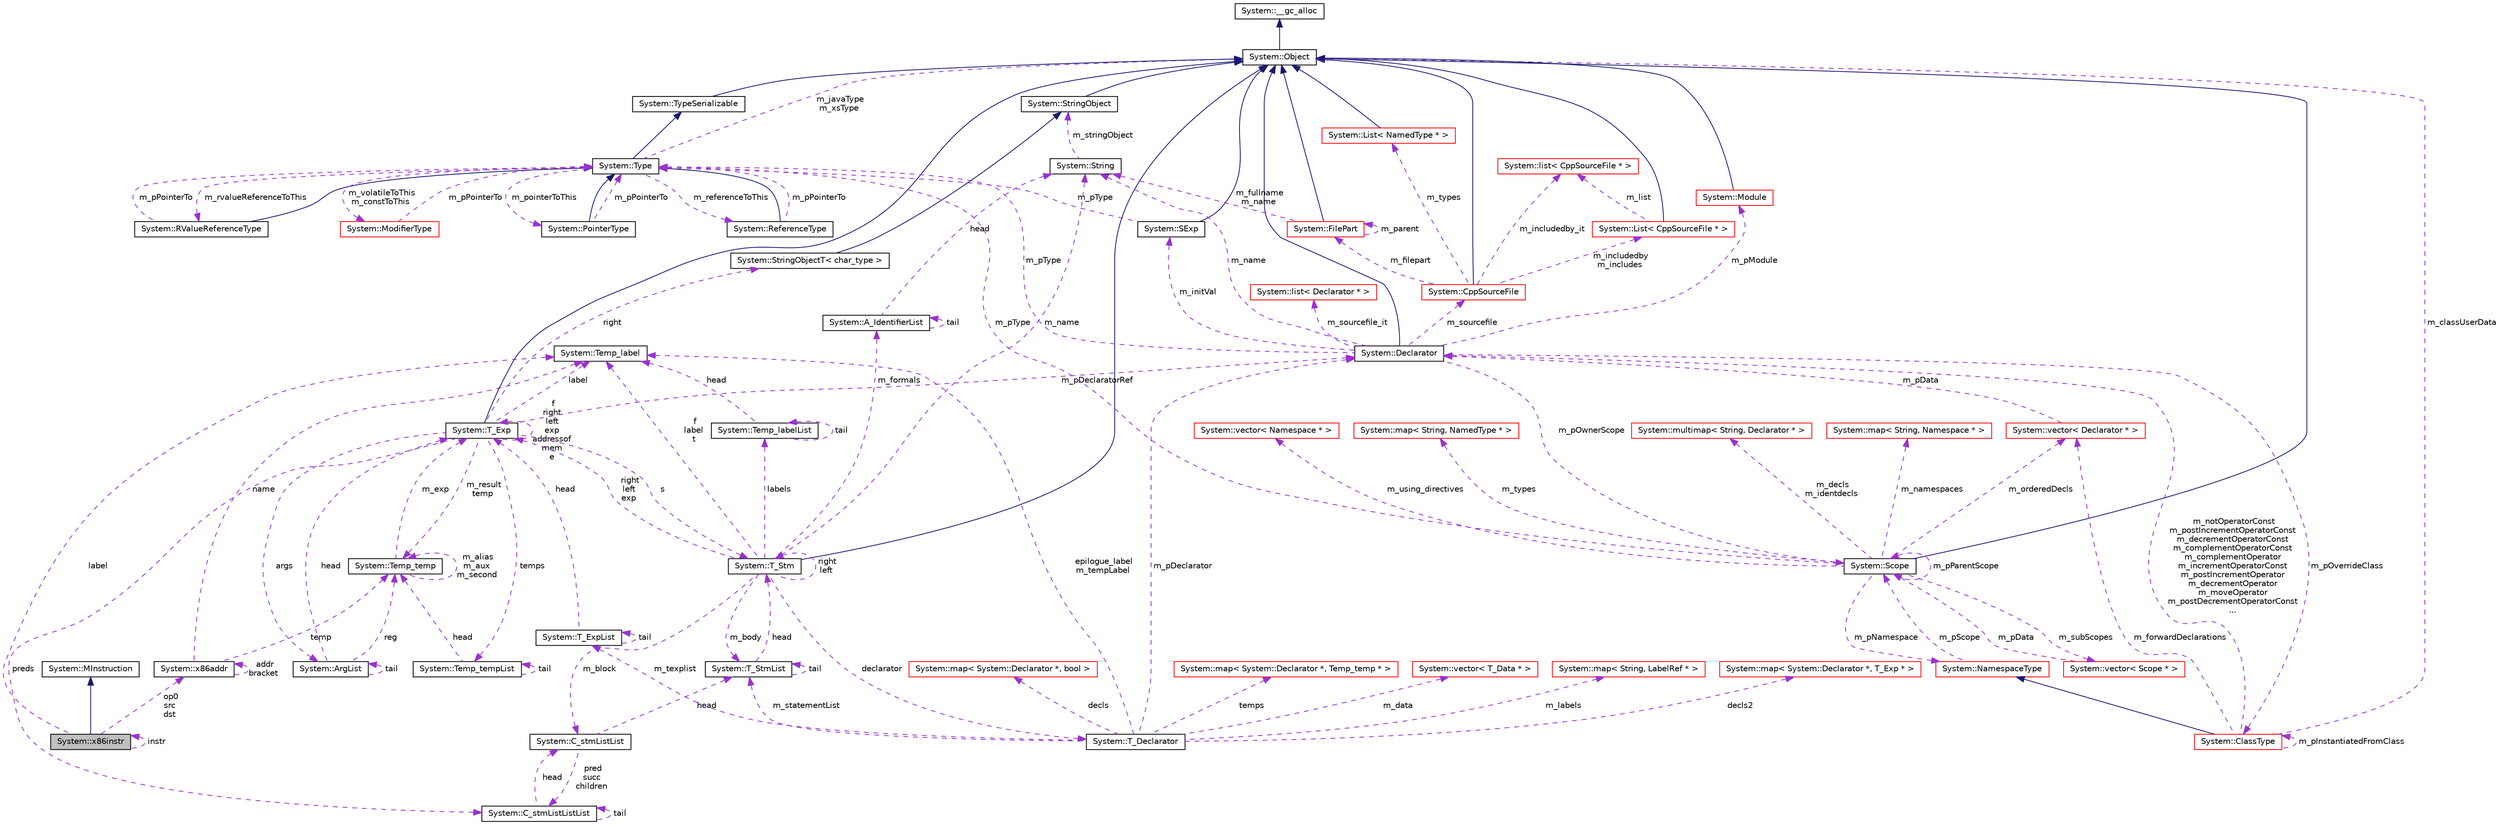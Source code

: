 digraph G
{
  edge [fontname="Helvetica",fontsize="10",labelfontname="Helvetica",labelfontsize="10"];
  node [fontname="Helvetica",fontsize="10",shape=record];
  Node1 [label="System::x86instr",height=0.2,width=0.4,color="black", fillcolor="grey75", style="filled" fontcolor="black"];
  Node2 -> Node1 [dir="back",color="midnightblue",fontsize="10",style="solid",fontname="Helvetica"];
  Node2 [label="System::MInstruction",height=0.2,width=0.4,color="black", fillcolor="white", style="filled",URL="$class_system_1_1_m_instruction.html"];
  Node3 -> Node1 [dir="back",color="darkorchid3",fontsize="10",style="dashed",label=" op0\nsrc\ndst" ,fontname="Helvetica"];
  Node3 [label="System::x86addr",height=0.2,width=0.4,color="black", fillcolor="white", style="filled",URL="$class_system_1_1x86addr.html"];
  Node3 -> Node3 [dir="back",color="darkorchid3",fontsize="10",style="dashed",label=" addr\nbracket" ,fontname="Helvetica"];
  Node4 -> Node3 [dir="back",color="darkorchid3",fontsize="10",style="dashed",label=" name" ,fontname="Helvetica"];
  Node4 [label="System::Temp_label",height=0.2,width=0.4,color="black", fillcolor="white", style="filled",URL="$class_system_1_1_temp__label.html"];
  Node5 -> Node3 [dir="back",color="darkorchid3",fontsize="10",style="dashed",label=" temp" ,fontname="Helvetica"];
  Node5 [label="System::Temp_temp",height=0.2,width=0.4,color="black", fillcolor="white", style="filled",URL="$class_system_1_1_temp__temp.html"];
  Node5 -> Node5 [dir="back",color="darkorchid3",fontsize="10",style="dashed",label=" m_alias\nm_aux\nm_second" ,fontname="Helvetica"];
  Node6 -> Node5 [dir="back",color="darkorchid3",fontsize="10",style="dashed",label=" m_exp" ,fontname="Helvetica"];
  Node6 [label="System::T_Exp",height=0.2,width=0.4,color="black", fillcolor="white", style="filled",URL="$class_system_1_1_t___exp.html"];
  Node7 -> Node6 [dir="back",color="midnightblue",fontsize="10",style="solid",fontname="Helvetica"];
  Node7 [label="System::Object",height=0.2,width=0.4,color="black", fillcolor="white", style="filled",URL="$class_system_1_1_object.html"];
  Node8 -> Node7 [dir="back",color="midnightblue",fontsize="10",style="solid",fontname="Helvetica"];
  Node8 [label="System::__gc_alloc",height=0.2,width=0.4,color="black", fillcolor="white", style="filled",URL="$class_system_1_1____gc__alloc.html"];
  Node9 -> Node6 [dir="back",color="darkorchid3",fontsize="10",style="dashed",label=" preds" ,fontname="Helvetica"];
  Node9 [label="System::C_stmListListList",height=0.2,width=0.4,color="black", fillcolor="white", style="filled",URL="$class_system_1_1_c__stm_list_list_list.html"];
  Node9 -> Node9 [dir="back",color="darkorchid3",fontsize="10",style="dashed",label=" tail" ,fontname="Helvetica"];
  Node10 -> Node9 [dir="back",color="darkorchid3",fontsize="10",style="dashed",label=" head" ,fontname="Helvetica"];
  Node10 [label="System::C_stmListList",height=0.2,width=0.4,color="black", fillcolor="white", style="filled",URL="$class_system_1_1_c__stm_list_list.html"];
  Node9 -> Node10 [dir="back",color="darkorchid3",fontsize="10",style="dashed",label=" pred\nsucc\nchildren" ,fontname="Helvetica"];
  Node11 -> Node10 [dir="back",color="darkorchid3",fontsize="10",style="dashed",label=" head" ,fontname="Helvetica"];
  Node11 [label="System::T_StmList",height=0.2,width=0.4,color="black", fillcolor="white", style="filled",URL="$class_system_1_1_t___stm_list.html"];
  Node12 -> Node11 [dir="back",color="darkorchid3",fontsize="10",style="dashed",label=" head" ,fontname="Helvetica"];
  Node12 [label="System::T_Stm",height=0.2,width=0.4,color="black", fillcolor="white", style="filled",URL="$class_system_1_1_t___stm.html"];
  Node7 -> Node12 [dir="back",color="midnightblue",fontsize="10",style="solid",fontname="Helvetica"];
  Node12 -> Node12 [dir="back",color="darkorchid3",fontsize="10",style="dashed",label=" right\nleft" ,fontname="Helvetica"];
  Node11 -> Node12 [dir="back",color="darkorchid3",fontsize="10",style="dashed",label=" m_body" ,fontname="Helvetica"];
  Node13 -> Node12 [dir="back",color="darkorchid3",fontsize="10",style="dashed",label=" labels" ,fontname="Helvetica"];
  Node13 [label="System::Temp_labelList",height=0.2,width=0.4,color="black", fillcolor="white", style="filled",URL="$struct_system_1_1_temp__label_list.html"];
  Node13 -> Node13 [dir="back",color="darkorchid3",fontsize="10",style="dashed",label=" tail" ,fontname="Helvetica"];
  Node4 -> Node13 [dir="back",color="darkorchid3",fontsize="10",style="dashed",label=" head" ,fontname="Helvetica"];
  Node4 -> Node12 [dir="back",color="darkorchid3",fontsize="10",style="dashed",label=" f\nlabel\nt" ,fontname="Helvetica"];
  Node14 -> Node12 [dir="back",color="darkorchid3",fontsize="10",style="dashed",label=" declarator" ,fontname="Helvetica"];
  Node14 [label="System::T_Declarator",height=0.2,width=0.4,color="black", fillcolor="white", style="filled",URL="$class_system_1_1_t___declarator.html"];
  Node15 -> Node14 [dir="back",color="darkorchid3",fontsize="10",style="dashed",label=" decls" ,fontname="Helvetica"];
  Node15 [label="System::map\< System::Declarator *, bool \>",height=0.2,width=0.4,color="red", fillcolor="white", style="filled",URL="$class_system_1_1map.html"];
  Node16 -> Node14 [dir="back",color="darkorchid3",fontsize="10",style="dashed",label=" m_texplist" ,fontname="Helvetica"];
  Node16 [label="System::T_ExpList",height=0.2,width=0.4,color="black", fillcolor="white", style="filled",URL="$class_system_1_1_t___exp_list.html"];
  Node16 -> Node16 [dir="back",color="darkorchid3",fontsize="10",style="dashed",label=" tail" ,fontname="Helvetica"];
  Node6 -> Node16 [dir="back",color="darkorchid3",fontsize="10",style="dashed",label=" head" ,fontname="Helvetica"];
  Node11 -> Node14 [dir="back",color="darkorchid3",fontsize="10",style="dashed",label=" m_statementList" ,fontname="Helvetica"];
  Node4 -> Node14 [dir="back",color="darkorchid3",fontsize="10",style="dashed",label=" epilogue_label\nm_tempLabel" ,fontname="Helvetica"];
  Node17 -> Node14 [dir="back",color="darkorchid3",fontsize="10",style="dashed",label=" m_pDeclarator" ,fontname="Helvetica"];
  Node17 [label="System::Declarator",height=0.2,width=0.4,color="black", fillcolor="white", style="filled",URL="$class_system_1_1_declarator.html"];
  Node7 -> Node17 [dir="back",color="midnightblue",fontsize="10",style="solid",fontname="Helvetica"];
  Node18 -> Node17 [dir="back",color="darkorchid3",fontsize="10",style="dashed",label=" m_pType" ,fontname="Helvetica"];
  Node18 [label="System::Type",height=0.2,width=0.4,color="black", fillcolor="white", style="filled",URL="$class_system_1_1_type.html"];
  Node19 -> Node18 [dir="back",color="midnightblue",fontsize="10",style="solid",fontname="Helvetica"];
  Node19 [label="System::TypeSerializable",height=0.2,width=0.4,color="black", fillcolor="white", style="filled",URL="$class_system_1_1_type_serializable.html"];
  Node7 -> Node19 [dir="back",color="midnightblue",fontsize="10",style="solid",fontname="Helvetica"];
  Node20 -> Node18 [dir="back",color="darkorchid3",fontsize="10",style="dashed",label=" m_pointerToThis" ,fontname="Helvetica"];
  Node20 [label="System::PointerType",height=0.2,width=0.4,color="black", fillcolor="white", style="filled",URL="$class_system_1_1_pointer_type.html"];
  Node18 -> Node20 [dir="back",color="midnightblue",fontsize="10",style="solid",fontname="Helvetica"];
  Node18 -> Node20 [dir="back",color="darkorchid3",fontsize="10",style="dashed",label=" m_pPointerTo" ,fontname="Helvetica"];
  Node21 -> Node18 [dir="back",color="darkorchid3",fontsize="10",style="dashed",label=" m_referenceToThis" ,fontname="Helvetica"];
  Node21 [label="System::ReferenceType",height=0.2,width=0.4,color="black", fillcolor="white", style="filled",URL="$class_system_1_1_reference_type.html"];
  Node18 -> Node21 [dir="back",color="midnightblue",fontsize="10",style="solid",fontname="Helvetica"];
  Node18 -> Node21 [dir="back",color="darkorchid3",fontsize="10",style="dashed",label=" m_pPointerTo" ,fontname="Helvetica"];
  Node22 -> Node18 [dir="back",color="darkorchid3",fontsize="10",style="dashed",label=" m_rvalueReferenceToThis" ,fontname="Helvetica"];
  Node22 [label="System::RValueReferenceType",height=0.2,width=0.4,color="black", fillcolor="white", style="filled",URL="$class_system_1_1_r_value_reference_type.html"];
  Node18 -> Node22 [dir="back",color="midnightblue",fontsize="10",style="solid",fontname="Helvetica"];
  Node18 -> Node22 [dir="back",color="darkorchid3",fontsize="10",style="dashed",label=" m_pPointerTo" ,fontname="Helvetica"];
  Node23 -> Node18 [dir="back",color="darkorchid3",fontsize="10",style="dashed",label=" m_volatileToThis\nm_constToThis" ,fontname="Helvetica"];
  Node23 [label="System::ModifierType",height=0.2,width=0.4,color="red", fillcolor="white", style="filled",URL="$class_system_1_1_modifier_type.html"];
  Node18 -> Node23 [dir="back",color="darkorchid3",fontsize="10",style="dashed",label=" m_pPointerTo" ,fontname="Helvetica"];
  Node7 -> Node18 [dir="back",color="darkorchid3",fontsize="10",style="dashed",label=" m_javaType\nm_xsType" ,fontname="Helvetica"];
  Node24 -> Node17 [dir="back",color="darkorchid3",fontsize="10",style="dashed",label=" m_pOwnerScope" ,fontname="Helvetica"];
  Node24 [label="System::Scope",height=0.2,width=0.4,color="black", fillcolor="white", style="filled",URL="$class_system_1_1_scope.html"];
  Node7 -> Node24 [dir="back",color="midnightblue",fontsize="10",style="solid",fontname="Helvetica"];
  Node18 -> Node24 [dir="back",color="darkorchid3",fontsize="10",style="dashed",label=" m_pType" ,fontname="Helvetica"];
  Node25 -> Node24 [dir="back",color="darkorchid3",fontsize="10",style="dashed",label=" m_subScopes" ,fontname="Helvetica"];
  Node25 [label="System::vector\< Scope * \>",height=0.2,width=0.4,color="red", fillcolor="white", style="filled",URL="$class_system_1_1vector.html"];
  Node24 -> Node25 [dir="back",color="darkorchid3",fontsize="10",style="dashed",label=" m_pData" ,fontname="Helvetica"];
  Node24 -> Node24 [dir="back",color="darkorchid3",fontsize="10",style="dashed",label=" m_pParentScope" ,fontname="Helvetica"];
  Node26 -> Node24 [dir="back",color="darkorchid3",fontsize="10",style="dashed",label=" m_decls\nm_identdecls" ,fontname="Helvetica"];
  Node26 [label="System::multimap\< String, Declarator * \>",height=0.2,width=0.4,color="red", fillcolor="white", style="filled",URL="$class_system_1_1multimap.html"];
  Node27 -> Node24 [dir="back",color="darkorchid3",fontsize="10",style="dashed",label=" m_pNamespace" ,fontname="Helvetica"];
  Node27 [label="System::NamespaceType",height=0.2,width=0.4,color="red", fillcolor="white", style="filled",URL="$class_system_1_1_namespace_type.html"];
  Node24 -> Node27 [dir="back",color="darkorchid3",fontsize="10",style="dashed",label=" m_pScope" ,fontname="Helvetica"];
  Node28 -> Node24 [dir="back",color="darkorchid3",fontsize="10",style="dashed",label=" m_namespaces" ,fontname="Helvetica"];
  Node28 [label="System::map\< String, Namespace * \>",height=0.2,width=0.4,color="red", fillcolor="white", style="filled",URL="$class_system_1_1map.html"];
  Node29 -> Node24 [dir="back",color="darkorchid3",fontsize="10",style="dashed",label=" m_using_directives" ,fontname="Helvetica"];
  Node29 [label="System::vector\< Namespace * \>",height=0.2,width=0.4,color="red", fillcolor="white", style="filled",URL="$class_system_1_1vector.html"];
  Node30 -> Node24 [dir="back",color="darkorchid3",fontsize="10",style="dashed",label=" m_orderedDecls" ,fontname="Helvetica"];
  Node30 [label="System::vector\< Declarator * \>",height=0.2,width=0.4,color="red", fillcolor="white", style="filled",URL="$class_system_1_1vector.html"];
  Node17 -> Node30 [dir="back",color="darkorchid3",fontsize="10",style="dashed",label=" m_pData" ,fontname="Helvetica"];
  Node31 -> Node24 [dir="back",color="darkorchid3",fontsize="10",style="dashed",label=" m_types" ,fontname="Helvetica"];
  Node31 [label="System::map\< String, NamedType * \>",height=0.2,width=0.4,color="red", fillcolor="white", style="filled",URL="$class_system_1_1map.html"];
  Node32 -> Node17 [dir="back",color="darkorchid3",fontsize="10",style="dashed",label=" m_initVal" ,fontname="Helvetica"];
  Node32 [label="System::SExp",height=0.2,width=0.4,color="black", fillcolor="white", style="filled",URL="$class_system_1_1_s_exp.html"];
  Node7 -> Node32 [dir="back",color="midnightblue",fontsize="10",style="solid",fontname="Helvetica"];
  Node18 -> Node32 [dir="back",color="darkorchid3",fontsize="10",style="dashed",label=" m_pType" ,fontname="Helvetica"];
  Node33 -> Node17 [dir="back",color="darkorchid3",fontsize="10",style="dashed",label=" m_sourcefile" ,fontname="Helvetica"];
  Node33 [label="System::CppSourceFile",height=0.2,width=0.4,color="red", fillcolor="white", style="filled",URL="$class_system_1_1_cpp_source_file.html"];
  Node7 -> Node33 [dir="back",color="midnightblue",fontsize="10",style="solid",fontname="Helvetica"];
  Node34 -> Node33 [dir="back",color="darkorchid3",fontsize="10",style="dashed",label=" m_filepart" ,fontname="Helvetica"];
  Node34 [label="System::FilePart",height=0.2,width=0.4,color="red", fillcolor="white", style="filled",URL="$class_system_1_1_file_part.html"];
  Node7 -> Node34 [dir="back",color="midnightblue",fontsize="10",style="solid",fontname="Helvetica"];
  Node34 -> Node34 [dir="back",color="darkorchid3",fontsize="10",style="dashed",label=" m_parent" ,fontname="Helvetica"];
  Node35 -> Node34 [dir="back",color="darkorchid3",fontsize="10",style="dashed",label=" m_fullname\nm_name" ,fontname="Helvetica"];
  Node35 [label="System::String",height=0.2,width=0.4,color="black", fillcolor="white", style="filled",URL="$class_system_1_1_string.html"];
  Node36 -> Node35 [dir="back",color="darkorchid3",fontsize="10",style="dashed",label=" m_stringObject" ,fontname="Helvetica"];
  Node36 [label="System::StringObject",height=0.2,width=0.4,color="black", fillcolor="white", style="filled",URL="$class_system_1_1_string_object.html"];
  Node7 -> Node36 [dir="back",color="midnightblue",fontsize="10",style="solid",fontname="Helvetica"];
  Node37 -> Node33 [dir="back",color="darkorchid3",fontsize="10",style="dashed",label=" m_types" ,fontname="Helvetica"];
  Node37 [label="System::List\< NamedType * \>",height=0.2,width=0.4,color="red", fillcolor="white", style="filled",URL="$class_system_1_1_list.html"];
  Node7 -> Node37 [dir="back",color="midnightblue",fontsize="10",style="solid",fontname="Helvetica"];
  Node38 -> Node33 [dir="back",color="darkorchid3",fontsize="10",style="dashed",label=" m_includedby\nm_includes" ,fontname="Helvetica"];
  Node38 [label="System::List\< CppSourceFile * \>",height=0.2,width=0.4,color="red", fillcolor="white", style="filled",URL="$class_system_1_1_list.html"];
  Node7 -> Node38 [dir="back",color="midnightblue",fontsize="10",style="solid",fontname="Helvetica"];
  Node39 -> Node38 [dir="back",color="darkorchid3",fontsize="10",style="dashed",label=" m_list" ,fontname="Helvetica"];
  Node39 [label="System::list\< CppSourceFile * \>",height=0.2,width=0.4,color="red", fillcolor="white", style="filled",URL="$class_system_1_1list.html"];
  Node39 -> Node33 [dir="back",color="darkorchid3",fontsize="10",style="dashed",label=" m_includedby_it" ,fontname="Helvetica"];
  Node40 -> Node17 [dir="back",color="darkorchid3",fontsize="10",style="dashed",label=" m_pOverrideClass" ,fontname="Helvetica"];
  Node40 [label="System::ClassType",height=0.2,width=0.4,color="red", fillcolor="white", style="filled",URL="$class_system_1_1_class_type.html"];
  Node27 -> Node40 [dir="back",color="midnightblue",fontsize="10",style="solid",fontname="Helvetica"];
  Node17 -> Node40 [dir="back",color="darkorchid3",fontsize="10",style="dashed",label=" m_notOperatorConst\nm_postIncrementOperatorConst\nm_decrementOperatorConst\nm_complementOperatorConst\nm_complementOperator\nm_incrementOperatorConst\nm_postIncrementOperator\nm_decrementOperator\nm_moveOperator\nm_postDecrementOperatorConst\n..." ,fontname="Helvetica"];
  Node40 -> Node40 [dir="back",color="darkorchid3",fontsize="10",style="dashed",label=" m_pInstantiatedFromClass" ,fontname="Helvetica"];
  Node7 -> Node40 [dir="back",color="darkorchid3",fontsize="10",style="dashed",label=" m_classUserData" ,fontname="Helvetica"];
  Node30 -> Node40 [dir="back",color="darkorchid3",fontsize="10",style="dashed",label=" m_forwardDeclarations" ,fontname="Helvetica"];
  Node35 -> Node17 [dir="back",color="darkorchid3",fontsize="10",style="dashed",label=" m_name" ,fontname="Helvetica"];
  Node41 -> Node17 [dir="back",color="darkorchid3",fontsize="10",style="dashed",label=" m_pModule" ,fontname="Helvetica"];
  Node41 [label="System::Module",height=0.2,width=0.4,color="red", fillcolor="white", style="filled",URL="$class_system_1_1_module.html"];
  Node7 -> Node41 [dir="back",color="midnightblue",fontsize="10",style="solid",fontname="Helvetica"];
  Node42 -> Node17 [dir="back",color="darkorchid3",fontsize="10",style="dashed",label=" m_sourcefile_it" ,fontname="Helvetica"];
  Node42 [label="System::list\< Declarator * \>",height=0.2,width=0.4,color="red", fillcolor="white", style="filled",URL="$class_system_1_1list.html"];
  Node43 -> Node14 [dir="back",color="darkorchid3",fontsize="10",style="dashed",label=" temps" ,fontname="Helvetica"];
  Node43 [label="System::map\< System::Declarator *, Temp_temp * \>",height=0.2,width=0.4,color="red", fillcolor="white", style="filled",URL="$class_system_1_1map.html"];
  Node44 -> Node14 [dir="back",color="darkorchid3",fontsize="10",style="dashed",label=" m_data" ,fontname="Helvetica"];
  Node44 [label="System::vector\< T_Data * \>",height=0.2,width=0.4,color="red", fillcolor="white", style="filled",URL="$class_system_1_1vector.html"];
  Node45 -> Node14 [dir="back",color="darkorchid3",fontsize="10",style="dashed",label=" m_labels" ,fontname="Helvetica"];
  Node45 [label="System::map\< String, LabelRef * \>",height=0.2,width=0.4,color="red", fillcolor="white", style="filled",URL="$class_system_1_1map.html"];
  Node46 -> Node14 [dir="back",color="darkorchid3",fontsize="10",style="dashed",label=" decls2" ,fontname="Helvetica"];
  Node46 [label="System::map\< System::Declarator *, T_Exp * \>",height=0.2,width=0.4,color="red", fillcolor="white", style="filled",URL="$class_system_1_1map.html"];
  Node6 -> Node12 [dir="back",color="darkorchid3",fontsize="10",style="dashed",label=" right\nleft\nexp" ,fontname="Helvetica"];
  Node47 -> Node12 [dir="back",color="darkorchid3",fontsize="10",style="dashed",label=" m_formals" ,fontname="Helvetica"];
  Node47 [label="System::A_IdentifierList",height=0.2,width=0.4,color="black", fillcolor="white", style="filled",URL="$class_system_1_1_a___identifier_list.html"];
  Node47 -> Node47 [dir="back",color="darkorchid3",fontsize="10",style="dashed",label=" tail" ,fontname="Helvetica"];
  Node35 -> Node47 [dir="back",color="darkorchid3",fontsize="10",style="dashed",label=" head" ,fontname="Helvetica"];
  Node35 -> Node12 [dir="back",color="darkorchid3",fontsize="10",style="dashed",label=" m_name" ,fontname="Helvetica"];
  Node10 -> Node12 [dir="back",color="darkorchid3",fontsize="10",style="dashed",label=" m_block" ,fontname="Helvetica"];
  Node11 -> Node11 [dir="back",color="darkorchid3",fontsize="10",style="dashed",label=" tail" ,fontname="Helvetica"];
  Node12 -> Node6 [dir="back",color="darkorchid3",fontsize="10",style="dashed",label=" s" ,fontname="Helvetica"];
  Node48 -> Node6 [dir="back",color="darkorchid3",fontsize="10",style="dashed",label=" temps" ,fontname="Helvetica"];
  Node48 [label="System::Temp_tempList",height=0.2,width=0.4,color="black", fillcolor="white", style="filled",URL="$class_system_1_1_temp__temp_list.html"];
  Node48 -> Node48 [dir="back",color="darkorchid3",fontsize="10",style="dashed",label=" tail" ,fontname="Helvetica"];
  Node5 -> Node48 [dir="back",color="darkorchid3",fontsize="10",style="dashed",label=" head" ,fontname="Helvetica"];
  Node4 -> Node6 [dir="back",color="darkorchid3",fontsize="10",style="dashed",label=" label" ,fontname="Helvetica"];
  Node17 -> Node6 [dir="back",color="darkorchid3",fontsize="10",style="dashed",label=" m_pDeclaratorRef" ,fontname="Helvetica"];
  Node49 -> Node6 [dir="back",color="darkorchid3",fontsize="10",style="dashed",label=" args" ,fontname="Helvetica"];
  Node49 [label="System::ArgList",height=0.2,width=0.4,color="black", fillcolor="white", style="filled",URL="$class_system_1_1_arg_list.html"];
  Node49 -> Node49 [dir="back",color="darkorchid3",fontsize="10",style="dashed",label=" tail" ,fontname="Helvetica"];
  Node5 -> Node49 [dir="back",color="darkorchid3",fontsize="10",style="dashed",label=" reg" ,fontname="Helvetica"];
  Node6 -> Node49 [dir="back",color="darkorchid3",fontsize="10",style="dashed",label=" head" ,fontname="Helvetica"];
  Node5 -> Node6 [dir="back",color="darkorchid3",fontsize="10",style="dashed",label=" m_result\ntemp" ,fontname="Helvetica"];
  Node6 -> Node6 [dir="back",color="darkorchid3",fontsize="10",style="dashed",label=" f\nright\nleft\nexp\naddressof\nmem\ne" ,fontname="Helvetica"];
  Node50 -> Node6 [dir="back",color="darkorchid3",fontsize="10",style="dashed",label=" right" ,fontname="Helvetica"];
  Node50 [label="System::StringObjectT\< char_type \>",height=0.2,width=0.4,color="black", fillcolor="white", style="filled",URL="$class_system_1_1_string_object_t.html"];
  Node36 -> Node50 [dir="back",color="midnightblue",fontsize="10",style="solid",fontname="Helvetica"];
  Node4 -> Node1 [dir="back",color="darkorchid3",fontsize="10",style="dashed",label=" label" ,fontname="Helvetica"];
  Node1 -> Node1 [dir="back",color="darkorchid3",fontsize="10",style="dashed",label=" instr" ,fontname="Helvetica"];
}
